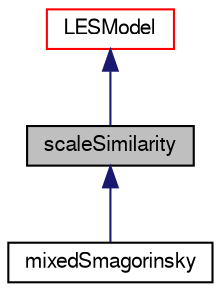 digraph "scaleSimilarity"
{
  bgcolor="transparent";
  edge [fontname="FreeSans",fontsize="10",labelfontname="FreeSans",labelfontsize="10"];
  node [fontname="FreeSans",fontsize="10",shape=record];
  Node0 [label="scaleSimilarity",height=0.2,width=0.4,color="black", fillcolor="grey75", style="filled", fontcolor="black"];
  Node1 -> Node0 [dir="back",color="midnightblue",fontsize="10",style="solid",fontname="FreeSans"];
  Node1 [label="LESModel",height=0.2,width=0.4,color="red",URL="$a30874.html",tooltip="Base class for all incompressible flow LES SGS models. "];
  Node0 -> Node19 [dir="back",color="midnightblue",fontsize="10",style="solid",fontname="FreeSans"];
  Node19 [label="mixedSmagorinsky",height=0.2,width=0.4,color="black",URL="$a30882.html",tooltip="The mixed Isochoric Smagorinsky Model for incompressible flows. "];
}
